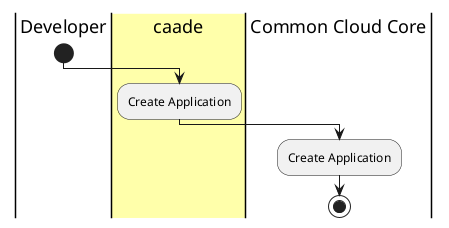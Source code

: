 @startuml
|Developer|
start
|#ffffaa|caade|
:Create Application;
|Common Cloud Core|
:Create Application;
stop
@enduml
